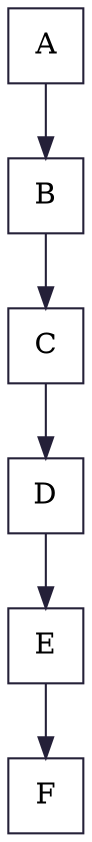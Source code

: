 digraph G {
    graph[color="#242038"]
    node[color="#242038", shape=square]
    edge[color="#242038"]
    A->B
    B->C
    C->D
    D->E
    E->F
}
